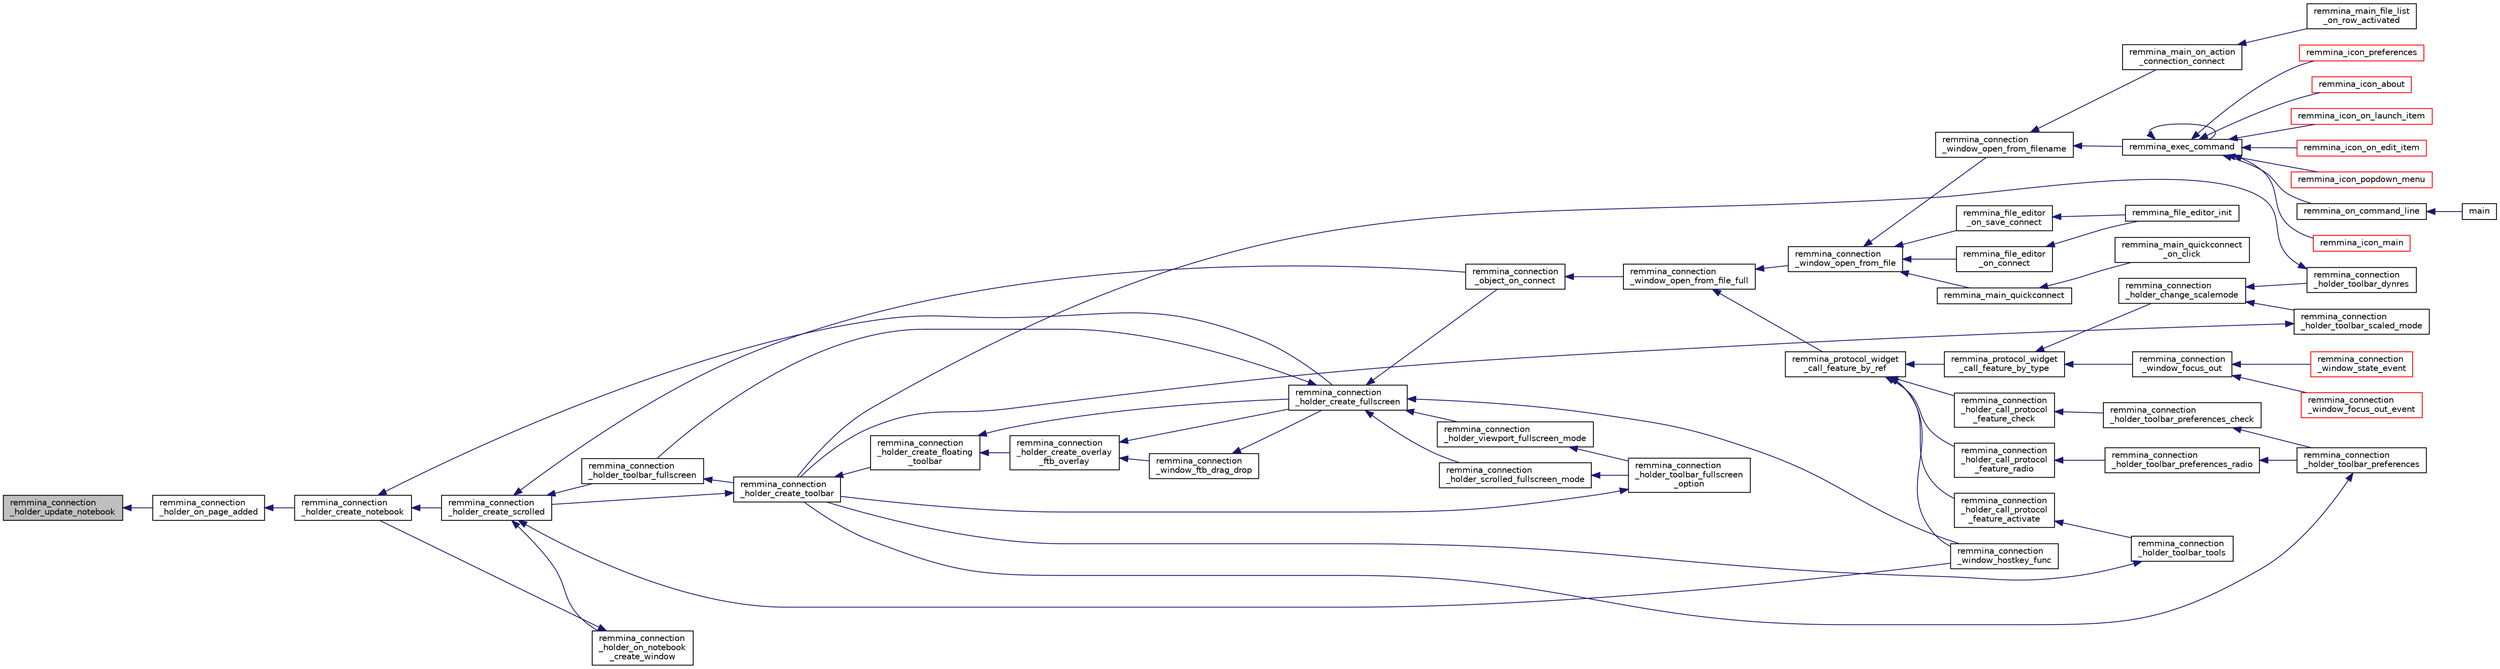 digraph "remmina_connection_holder_update_notebook"
{
  edge [fontname="Helvetica",fontsize="10",labelfontname="Helvetica",labelfontsize="10"];
  node [fontname="Helvetica",fontsize="10",shape=record];
  rankdir="LR";
  Node9765 [label="remmina_connection\l_holder_update_notebook",height=0.2,width=0.4,color="black", fillcolor="grey75", style="filled", fontcolor="black"];
  Node9765 -> Node9766 [dir="back",color="midnightblue",fontsize="10",style="solid",fontname="Helvetica"];
  Node9766 [label="remmina_connection\l_holder_on_page_added",height=0.2,width=0.4,color="black", fillcolor="white", style="filled",URL="$remmina__connection__window_8c.html#a17841adaac1f1d03395629af001f9135"];
  Node9766 -> Node9767 [dir="back",color="midnightblue",fontsize="10",style="solid",fontname="Helvetica"];
  Node9767 [label="remmina_connection\l_holder_create_notebook",height=0.2,width=0.4,color="black", fillcolor="white", style="filled",URL="$remmina__connection__window_8c.html#ae616dc409c5775dc73d9a83c1f081705"];
  Node9767 -> Node9768 [dir="back",color="midnightblue",fontsize="10",style="solid",fontname="Helvetica"];
  Node9768 [label="remmina_connection\l_holder_create_scrolled",height=0.2,width=0.4,color="black", fillcolor="white", style="filled",URL="$remmina__connection__window_8c.html#a57b3656c37df65d276ddd50a16906dc7"];
  Node9768 -> Node9769 [dir="back",color="midnightblue",fontsize="10",style="solid",fontname="Helvetica"];
  Node9769 [label="remmina_connection\l_holder_toolbar_fullscreen",height=0.2,width=0.4,color="black", fillcolor="white", style="filled",URL="$remmina__connection__window_8c.html#a02ac20f50f1b7b816bd7208127efdbee"];
  Node9769 -> Node9770 [dir="back",color="midnightblue",fontsize="10",style="solid",fontname="Helvetica"];
  Node9770 [label="remmina_connection\l_holder_create_toolbar",height=0.2,width=0.4,color="black", fillcolor="white", style="filled",URL="$remmina__connection__window_8c.html#af8138da72278e9e9000276e08a6fd984"];
  Node9770 -> Node9771 [dir="back",color="midnightblue",fontsize="10",style="solid",fontname="Helvetica"];
  Node9771 [label="remmina_connection\l_holder_create_floating\l_toolbar",height=0.2,width=0.4,color="black", fillcolor="white", style="filled",URL="$remmina__connection__window_8c.html#a967dca6c1876afc3e6bcb763f9709d43"];
  Node9771 -> Node9772 [dir="back",color="midnightblue",fontsize="10",style="solid",fontname="Helvetica"];
  Node9772 [label="remmina_connection\l_holder_create_overlay\l_ftb_overlay",height=0.2,width=0.4,color="black", fillcolor="white", style="filled",URL="$remmina__connection__window_8c.html#ab2edcb806312b3367c70fbb13c383ae0"];
  Node9772 -> Node9773 [dir="back",color="midnightblue",fontsize="10",style="solid",fontname="Helvetica"];
  Node9773 [label="remmina_connection\l_window_ftb_drag_drop",height=0.2,width=0.4,color="black", fillcolor="white", style="filled",URL="$remmina__connection__window_8c.html#a15c9b2bd929f8f2bb64d0bb6fa60f067"];
  Node9773 -> Node9774 [dir="back",color="midnightblue",fontsize="10",style="solid",fontname="Helvetica"];
  Node9774 [label="remmina_connection\l_holder_create_fullscreen",height=0.2,width=0.4,color="black", fillcolor="white", style="filled",URL="$remmina__connection__window_8c.html#ae67ca4d276339723c1ff87fc224eaccf"];
  Node9774 -> Node9769 [dir="back",color="midnightblue",fontsize="10",style="solid",fontname="Helvetica"];
  Node9774 -> Node9775 [dir="back",color="midnightblue",fontsize="10",style="solid",fontname="Helvetica"];
  Node9775 [label="remmina_connection\l_holder_viewport_fullscreen_mode",height=0.2,width=0.4,color="black", fillcolor="white", style="filled",URL="$remmina__connection__window_8c.html#a0e99d0ff8c39f2c6de508eee9ef498c5"];
  Node9775 -> Node9776 [dir="back",color="midnightblue",fontsize="10",style="solid",fontname="Helvetica"];
  Node9776 [label="remmina_connection\l_holder_toolbar_fullscreen\l_option",height=0.2,width=0.4,color="black", fillcolor="white", style="filled",URL="$remmina__connection__window_8c.html#a1415cdcbed0e6fe9a7978586bf132207"];
  Node9776 -> Node9770 [dir="back",color="midnightblue",fontsize="10",style="solid",fontname="Helvetica"];
  Node9774 -> Node9777 [dir="back",color="midnightblue",fontsize="10",style="solid",fontname="Helvetica"];
  Node9777 [label="remmina_connection\l_holder_scrolled_fullscreen_mode",height=0.2,width=0.4,color="black", fillcolor="white", style="filled",URL="$remmina__connection__window_8c.html#aa25cae5c0e15e13b817b925e42a044a9"];
  Node9777 -> Node9776 [dir="back",color="midnightblue",fontsize="10",style="solid",fontname="Helvetica"];
  Node9774 -> Node9778 [dir="back",color="midnightblue",fontsize="10",style="solid",fontname="Helvetica"];
  Node9778 [label="remmina_connection\l_window_hostkey_func",height=0.2,width=0.4,color="black", fillcolor="white", style="filled",URL="$remmina__connection__window_8c.html#abef663d930076deb3105f86dabe2a9c3"];
  Node9774 -> Node9779 [dir="back",color="midnightblue",fontsize="10",style="solid",fontname="Helvetica"];
  Node9779 [label="remmina_connection\l_object_on_connect",height=0.2,width=0.4,color="black", fillcolor="white", style="filled",URL="$remmina__connection__window_8c.html#a0ad685a873ecef95ec13caba17e0c22e"];
  Node9779 -> Node9780 [dir="back",color="midnightblue",fontsize="10",style="solid",fontname="Helvetica"];
  Node9780 [label="remmina_connection\l_window_open_from_file_full",height=0.2,width=0.4,color="black", fillcolor="white", style="filled",URL="$remmina__connection__window_8h.html#adbf2b670ca3bae96a99cb0b36021a961"];
  Node9780 -> Node9781 [dir="back",color="midnightblue",fontsize="10",style="solid",fontname="Helvetica"];
  Node9781 [label="remmina_connection\l_window_open_from_file",height=0.2,width=0.4,color="black", fillcolor="white", style="filled",URL="$remmina__connection__window_8h.html#a1c7f722a89609523cc4de079cc82f23c"];
  Node9781 -> Node9782 [dir="back",color="midnightblue",fontsize="10",style="solid",fontname="Helvetica"];
  Node9782 [label="remmina_connection\l_window_open_from_filename",height=0.2,width=0.4,color="black", fillcolor="white", style="filled",URL="$remmina__connection__window_8h.html#ab0ed27ef360efc7d92906cbabf9da5db"];
  Node9782 -> Node9783 [dir="back",color="midnightblue",fontsize="10",style="solid",fontname="Helvetica"];
  Node9783 [label="remmina_exec_command",height=0.2,width=0.4,color="black", fillcolor="white", style="filled",URL="$remmina__exec_8h.html#a424cabdcff647797061e7482049d62a7"];
  Node9783 -> Node9784 [dir="back",color="midnightblue",fontsize="10",style="solid",fontname="Helvetica"];
  Node9784 [label="remmina_on_command_line",height=0.2,width=0.4,color="black", fillcolor="white", style="filled",URL="$remmina_8c.html#aeb286fc5bd52ab5382ab8cb495dc2914"];
  Node9784 -> Node9785 [dir="back",color="midnightblue",fontsize="10",style="solid",fontname="Helvetica"];
  Node9785 [label="main",height=0.2,width=0.4,color="black", fillcolor="white", style="filled",URL="$remmina_8c.html#a0ddf1224851353fc92bfbff6f499fa97"];
  Node9783 -> Node9783 [dir="back",color="midnightblue",fontsize="10",style="solid",fontname="Helvetica"];
  Node9783 -> Node9786 [dir="back",color="midnightblue",fontsize="10",style="solid",fontname="Helvetica"];
  Node9786 [label="remmina_icon_main",height=0.2,width=0.4,color="red", fillcolor="white", style="filled",URL="$remmina__icon_8c.html#a920476110ab6410c8fc8cf734109e497"];
  Node9783 -> Node9797 [dir="back",color="midnightblue",fontsize="10",style="solid",fontname="Helvetica"];
  Node9797 [label="remmina_icon_preferences",height=0.2,width=0.4,color="red", fillcolor="white", style="filled",URL="$remmina__icon_8c.html#ad3b0e3d12e4854eae05b1afea19da404"];
  Node9783 -> Node9798 [dir="back",color="midnightblue",fontsize="10",style="solid",fontname="Helvetica"];
  Node9798 [label="remmina_icon_about",height=0.2,width=0.4,color="red", fillcolor="white", style="filled",URL="$remmina__icon_8c.html#a5cdf1958ef01e49889bcee2e90e2cf71"];
  Node9783 -> Node9799 [dir="back",color="midnightblue",fontsize="10",style="solid",fontname="Helvetica"];
  Node9799 [label="remmina_icon_on_launch_item",height=0.2,width=0.4,color="red", fillcolor="white", style="filled",URL="$remmina__icon_8c.html#ad1699688680e12abcfd5c74dd2f76d83"];
  Node9783 -> Node9802 [dir="back",color="midnightblue",fontsize="10",style="solid",fontname="Helvetica"];
  Node9802 [label="remmina_icon_on_edit_item",height=0.2,width=0.4,color="red", fillcolor="white", style="filled",URL="$remmina__icon_8c.html#af8708120906a8dc41a7998ebf9ecd129"];
  Node9783 -> Node9803 [dir="back",color="midnightblue",fontsize="10",style="solid",fontname="Helvetica"];
  Node9803 [label="remmina_icon_popdown_menu",height=0.2,width=0.4,color="red", fillcolor="white", style="filled",URL="$remmina__icon_8c.html#a444be76e3c3a065279c5f9abc7fae833"];
  Node9782 -> Node9804 [dir="back",color="midnightblue",fontsize="10",style="solid",fontname="Helvetica"];
  Node9804 [label="remmina_main_on_action\l_connection_connect",height=0.2,width=0.4,color="black", fillcolor="white", style="filled",URL="$remmina__main_8c.html#ae023d1cb099a4f7bee79f13760566cbf"];
  Node9804 -> Node9805 [dir="back",color="midnightblue",fontsize="10",style="solid",fontname="Helvetica"];
  Node9805 [label="remmina_main_file_list\l_on_row_activated",height=0.2,width=0.4,color="black", fillcolor="white", style="filled",URL="$remmina__main_8c.html#aba1a89a2400c5cc8373c6bd34602ac10"];
  Node9781 -> Node9806 [dir="back",color="midnightblue",fontsize="10",style="solid",fontname="Helvetica"];
  Node9806 [label="remmina_file_editor\l_on_connect",height=0.2,width=0.4,color="black", fillcolor="white", style="filled",URL="$remmina__file__editor_8c.html#a73b8581fd1fd77532b748d91a2951f25"];
  Node9806 -> Node9790 [dir="back",color="midnightblue",fontsize="10",style="solid",fontname="Helvetica"];
  Node9790 [label="remmina_file_editor_init",height=0.2,width=0.4,color="black", fillcolor="white", style="filled",URL="$remmina__file__editor_8c.html#a9afd8d41c66f547320930eb331f3124d"];
  Node9781 -> Node9791 [dir="back",color="midnightblue",fontsize="10",style="solid",fontname="Helvetica"];
  Node9791 [label="remmina_file_editor\l_on_save_connect",height=0.2,width=0.4,color="black", fillcolor="white", style="filled",URL="$remmina__file__editor_8c.html#a57224f3f69f04f398de563b71be6b18e"];
  Node9791 -> Node9790 [dir="back",color="midnightblue",fontsize="10",style="solid",fontname="Helvetica"];
  Node9781 -> Node9807 [dir="back",color="midnightblue",fontsize="10",style="solid",fontname="Helvetica"];
  Node9807 [label="remmina_main_quickconnect",height=0.2,width=0.4,color="black", fillcolor="white", style="filled",URL="$remmina__main_8c.html#a802458852abacebfb16f1f4295806a01"];
  Node9807 -> Node9808 [dir="back",color="midnightblue",fontsize="10",style="solid",fontname="Helvetica"];
  Node9808 [label="remmina_main_quickconnect\l_on_click",height=0.2,width=0.4,color="black", fillcolor="white", style="filled",URL="$remmina__main_8c.html#a210e9e04c7c97cc86412044de31f659d"];
  Node9780 -> Node9809 [dir="back",color="midnightblue",fontsize="10",style="solid",fontname="Helvetica"];
  Node9809 [label="remmina_protocol_widget\l_call_feature_by_ref",height=0.2,width=0.4,color="black", fillcolor="white", style="filled",URL="$remmina__protocol__widget_8h.html#a605b69a9aa4393024369cc5070488692"];
  Node9809 -> Node9810 [dir="back",color="midnightblue",fontsize="10",style="solid",fontname="Helvetica"];
  Node9810 [label="remmina_connection\l_holder_call_protocol\l_feature_radio",height=0.2,width=0.4,color="black", fillcolor="white", style="filled",URL="$remmina__connection__window_8c.html#a86280cb973101817f7410af393bc2f98"];
  Node9810 -> Node9811 [dir="back",color="midnightblue",fontsize="10",style="solid",fontname="Helvetica"];
  Node9811 [label="remmina_connection\l_holder_toolbar_preferences_radio",height=0.2,width=0.4,color="black", fillcolor="white", style="filled",URL="$remmina__connection__window_8c.html#a1ddab4aacc284c606ab237eae9c0b5a9"];
  Node9811 -> Node9812 [dir="back",color="midnightblue",fontsize="10",style="solid",fontname="Helvetica"];
  Node9812 [label="remmina_connection\l_holder_toolbar_preferences",height=0.2,width=0.4,color="black", fillcolor="white", style="filled",URL="$remmina__connection__window_8c.html#a78ec7d6e66d6e6569c1a9a0230c74bc8"];
  Node9812 -> Node9770 [dir="back",color="midnightblue",fontsize="10",style="solid",fontname="Helvetica"];
  Node9809 -> Node9813 [dir="back",color="midnightblue",fontsize="10",style="solid",fontname="Helvetica"];
  Node9813 [label="remmina_connection\l_holder_call_protocol\l_feature_check",height=0.2,width=0.4,color="black", fillcolor="white", style="filled",URL="$remmina__connection__window_8c.html#a8d924ded7fe147df8b5f113e2fb1d6e7"];
  Node9813 -> Node9814 [dir="back",color="midnightblue",fontsize="10",style="solid",fontname="Helvetica"];
  Node9814 [label="remmina_connection\l_holder_toolbar_preferences_check",height=0.2,width=0.4,color="black", fillcolor="white", style="filled",URL="$remmina__connection__window_8c.html#ada0dce340f5f1484c496a2357e8a2c69"];
  Node9814 -> Node9812 [dir="back",color="midnightblue",fontsize="10",style="solid",fontname="Helvetica"];
  Node9809 -> Node9815 [dir="back",color="midnightblue",fontsize="10",style="solid",fontname="Helvetica"];
  Node9815 [label="remmina_connection\l_holder_call_protocol\l_feature_activate",height=0.2,width=0.4,color="black", fillcolor="white", style="filled",URL="$remmina__connection__window_8c.html#a4507b43c6fd10bc68d9512c6b253a552"];
  Node9815 -> Node9816 [dir="back",color="midnightblue",fontsize="10",style="solid",fontname="Helvetica"];
  Node9816 [label="remmina_connection\l_holder_toolbar_tools",height=0.2,width=0.4,color="black", fillcolor="white", style="filled",URL="$remmina__connection__window_8c.html#a51cc0b2274049920f67c71047bd76213"];
  Node9816 -> Node9770 [dir="back",color="midnightblue",fontsize="10",style="solid",fontname="Helvetica"];
  Node9809 -> Node9778 [dir="back",color="midnightblue",fontsize="10",style="solid",fontname="Helvetica"];
  Node9809 -> Node9817 [dir="back",color="midnightblue",fontsize="10",style="solid",fontname="Helvetica"];
  Node9817 [label="remmina_protocol_widget\l_call_feature_by_type",height=0.2,width=0.4,color="black", fillcolor="white", style="filled",URL="$remmina__protocol__widget_8h.html#a6a630e96e5b914d60d678ae8eaad4cd9"];
  Node9817 -> Node9818 [dir="back",color="midnightblue",fontsize="10",style="solid",fontname="Helvetica"];
  Node9818 [label="remmina_connection\l_holder_change_scalemode",height=0.2,width=0.4,color="black", fillcolor="white", style="filled",URL="$remmina__connection__window_8c.html#a5565ebedf82eb9f2d54b7f447b4c930e"];
  Node9818 -> Node9819 [dir="back",color="midnightblue",fontsize="10",style="solid",fontname="Helvetica"];
  Node9819 [label="remmina_connection\l_holder_toolbar_dynres",height=0.2,width=0.4,color="black", fillcolor="white", style="filled",URL="$remmina__connection__window_8c.html#a576e3800c7371f63b27e3832848ac4e5"];
  Node9819 -> Node9770 [dir="back",color="midnightblue",fontsize="10",style="solid",fontname="Helvetica"];
  Node9818 -> Node9820 [dir="back",color="midnightblue",fontsize="10",style="solid",fontname="Helvetica"];
  Node9820 [label="remmina_connection\l_holder_toolbar_scaled_mode",height=0.2,width=0.4,color="black", fillcolor="white", style="filled",URL="$remmina__connection__window_8c.html#ad6136dd7c0867a5a5f1c0b0645632ee4"];
  Node9820 -> Node9770 [dir="back",color="midnightblue",fontsize="10",style="solid",fontname="Helvetica"];
  Node9817 -> Node9821 [dir="back",color="midnightblue",fontsize="10",style="solid",fontname="Helvetica"];
  Node9821 [label="remmina_connection\l_window_focus_out",height=0.2,width=0.4,color="black", fillcolor="white", style="filled",URL="$remmina__connection__window_8c.html#a8c242e0a7ee57ed79099c330d696b43f"];
  Node9821 -> Node9822 [dir="back",color="midnightblue",fontsize="10",style="solid",fontname="Helvetica"];
  Node9822 [label="remmina_connection\l_window_focus_out_event",height=0.2,width=0.4,color="red", fillcolor="white", style="filled",URL="$remmina__connection__window_8c.html#a539828a1dd435bee083d82136691176c"];
  Node9821 -> Node9824 [dir="back",color="midnightblue",fontsize="10",style="solid",fontname="Helvetica"];
  Node9824 [label="remmina_connection\l_window_state_event",height=0.2,width=0.4,color="red", fillcolor="white", style="filled",URL="$remmina__connection__window_8c.html#a174d5b1e983a96c98aae2e8078f462bd"];
  Node9772 -> Node9774 [dir="back",color="midnightblue",fontsize="10",style="solid",fontname="Helvetica"];
  Node9771 -> Node9774 [dir="back",color="midnightblue",fontsize="10",style="solid",fontname="Helvetica"];
  Node9770 -> Node9768 [dir="back",color="midnightblue",fontsize="10",style="solid",fontname="Helvetica"];
  Node9768 -> Node9825 [dir="back",color="midnightblue",fontsize="10",style="solid",fontname="Helvetica"];
  Node9825 [label="remmina_connection\l_holder_on_notebook\l_create_window",height=0.2,width=0.4,color="black", fillcolor="white", style="filled",URL="$remmina__connection__window_8c.html#a2f5fc595c1aad851962aa58e2009bcce"];
  Node9825 -> Node9767 [dir="back",color="midnightblue",fontsize="10",style="solid",fontname="Helvetica"];
  Node9768 -> Node9778 [dir="back",color="midnightblue",fontsize="10",style="solid",fontname="Helvetica"];
  Node9768 -> Node9779 [dir="back",color="midnightblue",fontsize="10",style="solid",fontname="Helvetica"];
  Node9767 -> Node9774 [dir="back",color="midnightblue",fontsize="10",style="solid",fontname="Helvetica"];
}
